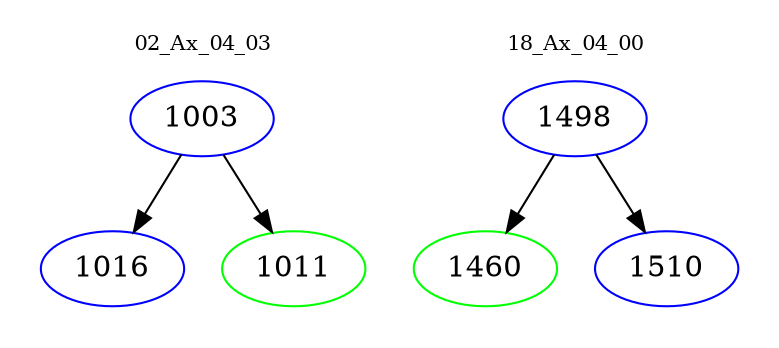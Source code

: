 digraph{
subgraph cluster_0 {
color = white
label = "02_Ax_04_03";
fontsize=10;
T0_1003 [label="1003", color="blue"]
T0_1003 -> T0_1016 [color="black"]
T0_1016 [label="1016", color="blue"]
T0_1003 -> T0_1011 [color="black"]
T0_1011 [label="1011", color="green"]
}
subgraph cluster_1 {
color = white
label = "18_Ax_04_00";
fontsize=10;
T1_1498 [label="1498", color="blue"]
T1_1498 -> T1_1460 [color="black"]
T1_1460 [label="1460", color="green"]
T1_1498 -> T1_1510 [color="black"]
T1_1510 [label="1510", color="blue"]
}
}
